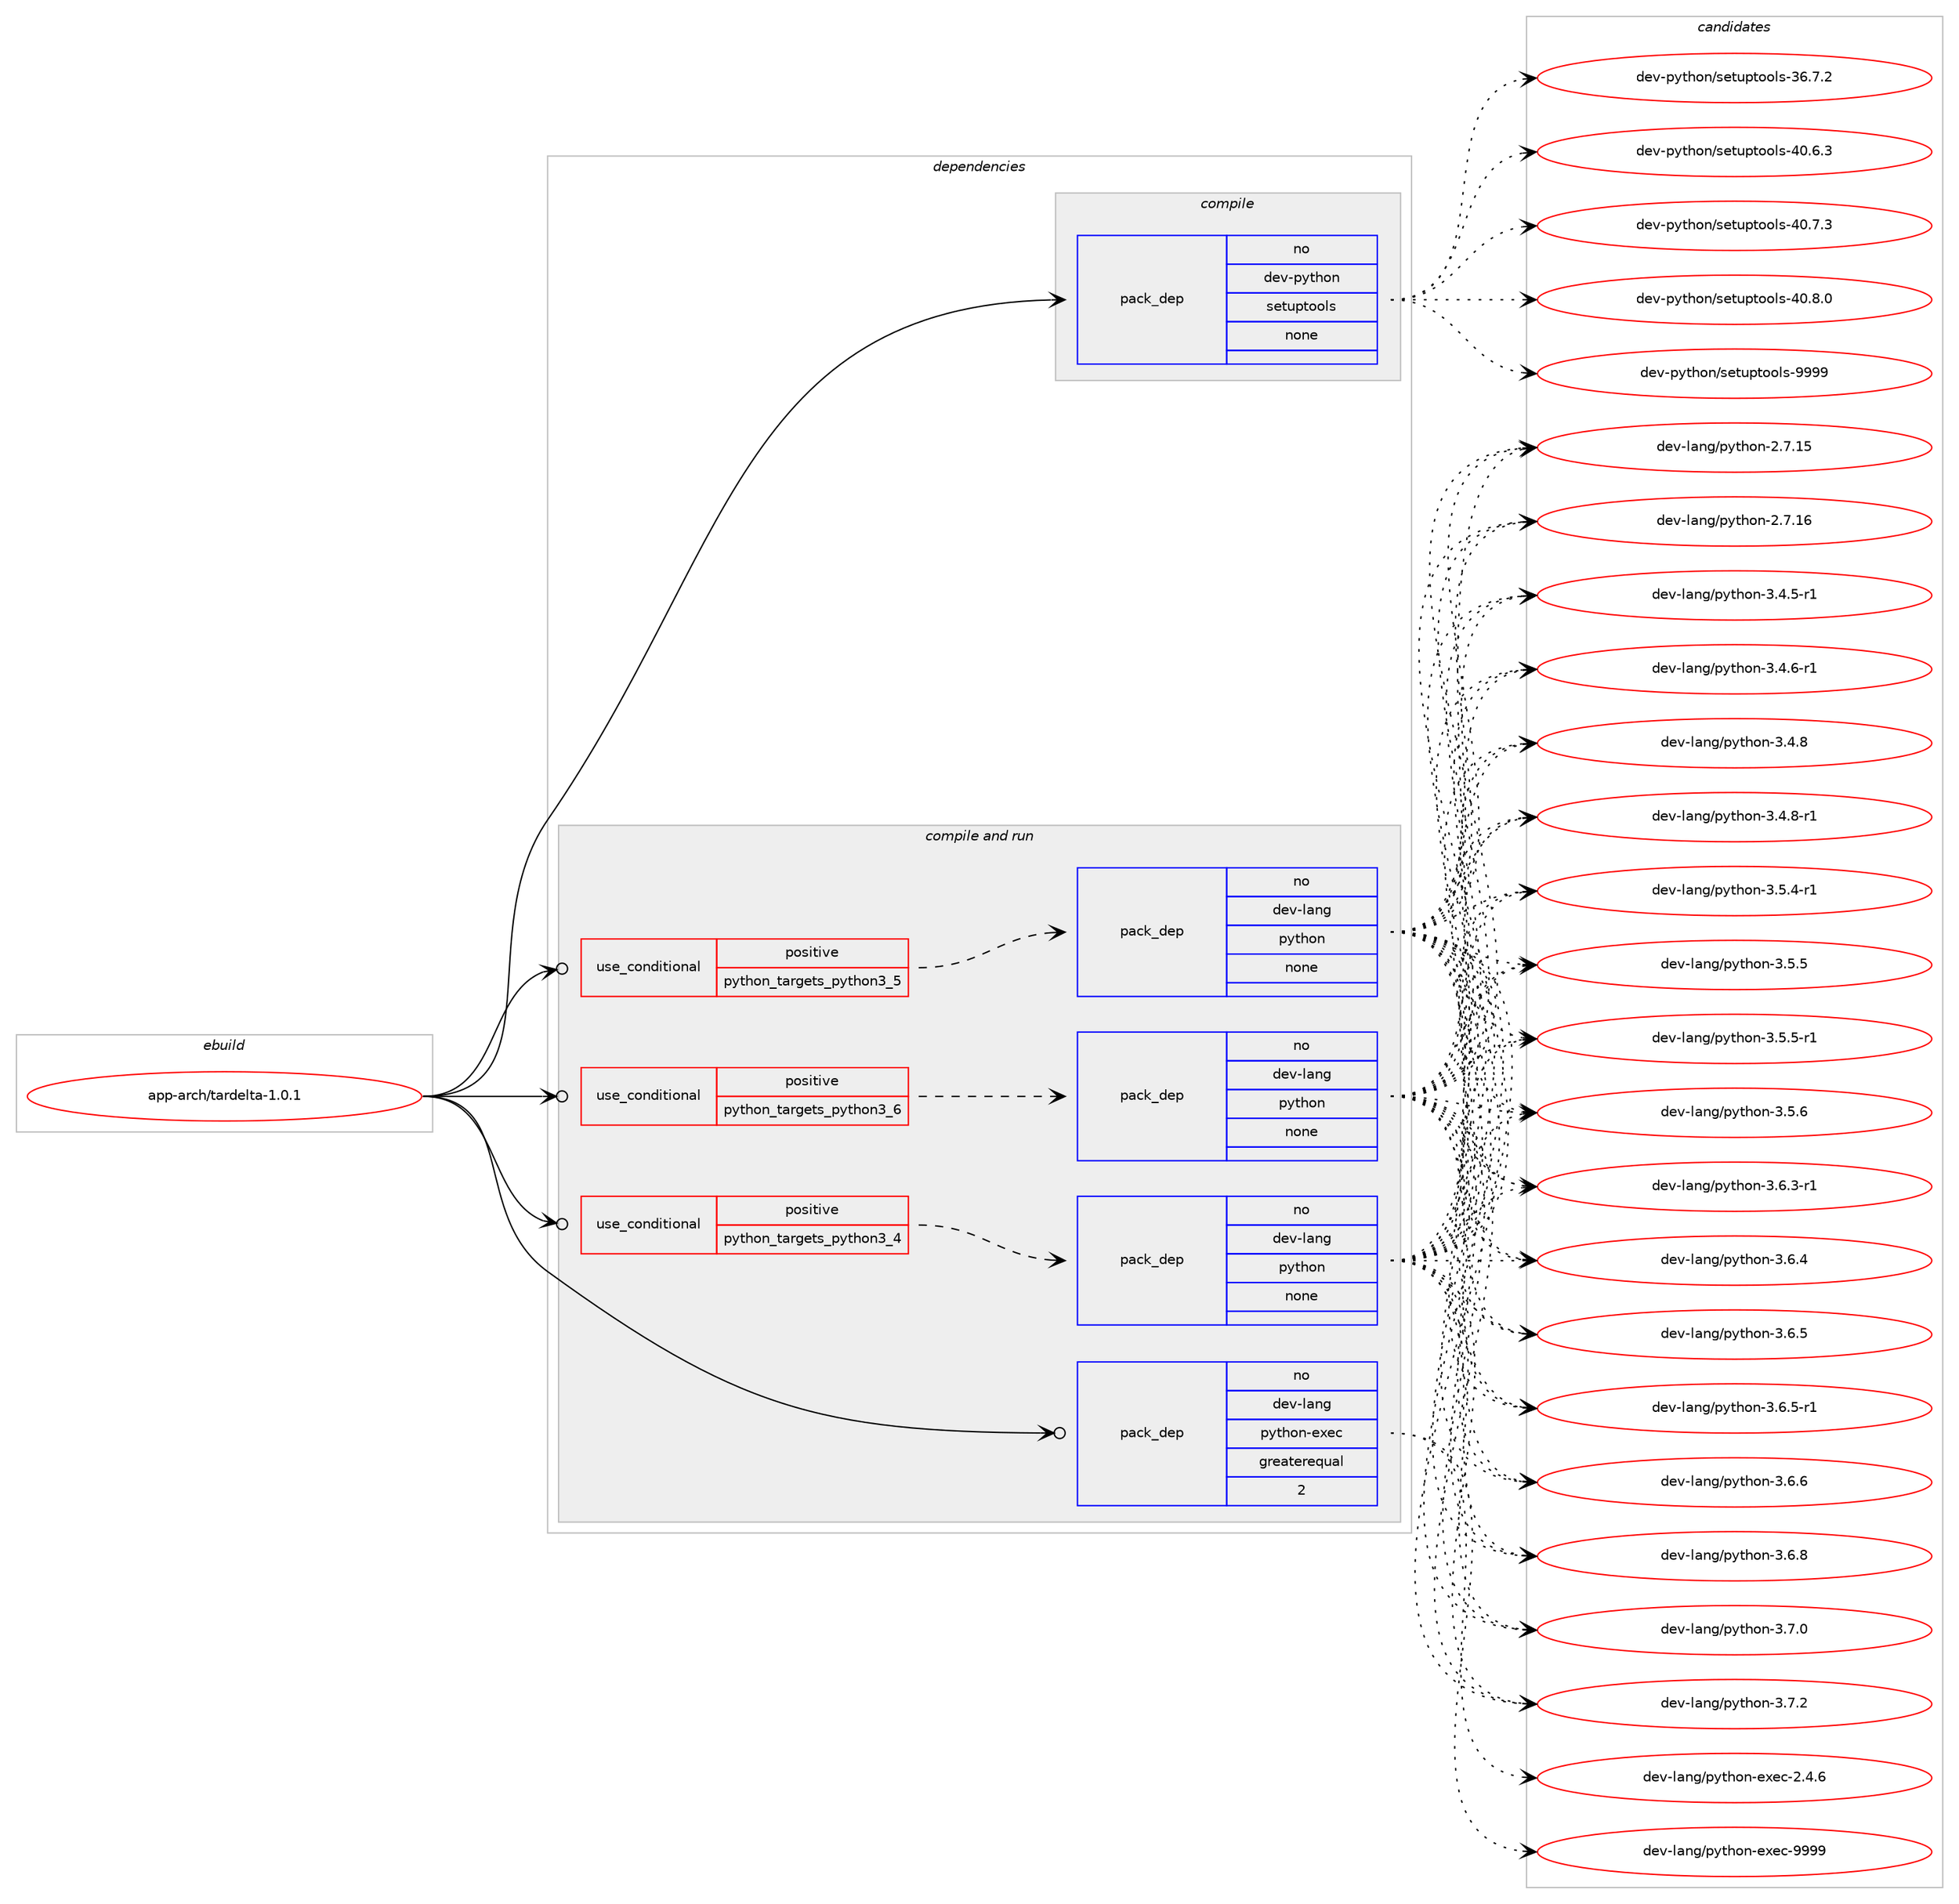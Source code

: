 digraph prolog {

# *************
# Graph options
# *************

newrank=true;
concentrate=true;
compound=true;
graph [rankdir=LR,fontname=Helvetica,fontsize=10,ranksep=1.5];#, ranksep=2.5, nodesep=0.2];
edge  [arrowhead=vee];
node  [fontname=Helvetica,fontsize=10];

# **********
# The ebuild
# **********

subgraph cluster_leftcol {
color=gray;
rank=same;
label=<<i>ebuild</i>>;
id [label="app-arch/tardelta-1.0.1", color=red, width=4, href="../app-arch/tardelta-1.0.1.svg"];
}

# ****************
# The dependencies
# ****************

subgraph cluster_midcol {
color=gray;
label=<<i>dependencies</i>>;
subgraph cluster_compile {
fillcolor="#eeeeee";
style=filled;
label=<<i>compile</i>>;
subgraph pack905321 {
dependency1271743 [label=<<TABLE BORDER="0" CELLBORDER="1" CELLSPACING="0" CELLPADDING="4" WIDTH="220"><TR><TD ROWSPAN="6" CELLPADDING="30">pack_dep</TD></TR><TR><TD WIDTH="110">no</TD></TR><TR><TD>dev-python</TD></TR><TR><TD>setuptools</TD></TR><TR><TD>none</TD></TR><TR><TD></TD></TR></TABLE>>, shape=none, color=blue];
}
id:e -> dependency1271743:w [weight=20,style="solid",arrowhead="vee"];
}
subgraph cluster_compileandrun {
fillcolor="#eeeeee";
style=filled;
label=<<i>compile and run</i>>;
subgraph cond346686 {
dependency1271744 [label=<<TABLE BORDER="0" CELLBORDER="1" CELLSPACING="0" CELLPADDING="4"><TR><TD ROWSPAN="3" CELLPADDING="10">use_conditional</TD></TR><TR><TD>positive</TD></TR><TR><TD>python_targets_python3_4</TD></TR></TABLE>>, shape=none, color=red];
subgraph pack905322 {
dependency1271745 [label=<<TABLE BORDER="0" CELLBORDER="1" CELLSPACING="0" CELLPADDING="4" WIDTH="220"><TR><TD ROWSPAN="6" CELLPADDING="30">pack_dep</TD></TR><TR><TD WIDTH="110">no</TD></TR><TR><TD>dev-lang</TD></TR><TR><TD>python</TD></TR><TR><TD>none</TD></TR><TR><TD></TD></TR></TABLE>>, shape=none, color=blue];
}
dependency1271744:e -> dependency1271745:w [weight=20,style="dashed",arrowhead="vee"];
}
id:e -> dependency1271744:w [weight=20,style="solid",arrowhead="odotvee"];
subgraph cond346687 {
dependency1271746 [label=<<TABLE BORDER="0" CELLBORDER="1" CELLSPACING="0" CELLPADDING="4"><TR><TD ROWSPAN="3" CELLPADDING="10">use_conditional</TD></TR><TR><TD>positive</TD></TR><TR><TD>python_targets_python3_5</TD></TR></TABLE>>, shape=none, color=red];
subgraph pack905323 {
dependency1271747 [label=<<TABLE BORDER="0" CELLBORDER="1" CELLSPACING="0" CELLPADDING="4" WIDTH="220"><TR><TD ROWSPAN="6" CELLPADDING="30">pack_dep</TD></TR><TR><TD WIDTH="110">no</TD></TR><TR><TD>dev-lang</TD></TR><TR><TD>python</TD></TR><TR><TD>none</TD></TR><TR><TD></TD></TR></TABLE>>, shape=none, color=blue];
}
dependency1271746:e -> dependency1271747:w [weight=20,style="dashed",arrowhead="vee"];
}
id:e -> dependency1271746:w [weight=20,style="solid",arrowhead="odotvee"];
subgraph cond346688 {
dependency1271748 [label=<<TABLE BORDER="0" CELLBORDER="1" CELLSPACING="0" CELLPADDING="4"><TR><TD ROWSPAN="3" CELLPADDING="10">use_conditional</TD></TR><TR><TD>positive</TD></TR><TR><TD>python_targets_python3_6</TD></TR></TABLE>>, shape=none, color=red];
subgraph pack905324 {
dependency1271749 [label=<<TABLE BORDER="0" CELLBORDER="1" CELLSPACING="0" CELLPADDING="4" WIDTH="220"><TR><TD ROWSPAN="6" CELLPADDING="30">pack_dep</TD></TR><TR><TD WIDTH="110">no</TD></TR><TR><TD>dev-lang</TD></TR><TR><TD>python</TD></TR><TR><TD>none</TD></TR><TR><TD></TD></TR></TABLE>>, shape=none, color=blue];
}
dependency1271748:e -> dependency1271749:w [weight=20,style="dashed",arrowhead="vee"];
}
id:e -> dependency1271748:w [weight=20,style="solid",arrowhead="odotvee"];
subgraph pack905325 {
dependency1271750 [label=<<TABLE BORDER="0" CELLBORDER="1" CELLSPACING="0" CELLPADDING="4" WIDTH="220"><TR><TD ROWSPAN="6" CELLPADDING="30">pack_dep</TD></TR><TR><TD WIDTH="110">no</TD></TR><TR><TD>dev-lang</TD></TR><TR><TD>python-exec</TD></TR><TR><TD>greaterequal</TD></TR><TR><TD>2</TD></TR></TABLE>>, shape=none, color=blue];
}
id:e -> dependency1271750:w [weight=20,style="solid",arrowhead="odotvee"];
}
subgraph cluster_run {
fillcolor="#eeeeee";
style=filled;
label=<<i>run</i>>;
}
}

# **************
# The candidates
# **************

subgraph cluster_choices {
rank=same;
color=gray;
label=<<i>candidates</i>>;

subgraph choice905321 {
color=black;
nodesep=1;
choice100101118451121211161041111104711510111611711211611111110811545515446554650 [label="dev-python/setuptools-36.7.2", color=red, width=4,href="../dev-python/setuptools-36.7.2.svg"];
choice100101118451121211161041111104711510111611711211611111110811545524846544651 [label="dev-python/setuptools-40.6.3", color=red, width=4,href="../dev-python/setuptools-40.6.3.svg"];
choice100101118451121211161041111104711510111611711211611111110811545524846554651 [label="dev-python/setuptools-40.7.3", color=red, width=4,href="../dev-python/setuptools-40.7.3.svg"];
choice100101118451121211161041111104711510111611711211611111110811545524846564648 [label="dev-python/setuptools-40.8.0", color=red, width=4,href="../dev-python/setuptools-40.8.0.svg"];
choice10010111845112121116104111110471151011161171121161111111081154557575757 [label="dev-python/setuptools-9999", color=red, width=4,href="../dev-python/setuptools-9999.svg"];
dependency1271743:e -> choice100101118451121211161041111104711510111611711211611111110811545515446554650:w [style=dotted,weight="100"];
dependency1271743:e -> choice100101118451121211161041111104711510111611711211611111110811545524846544651:w [style=dotted,weight="100"];
dependency1271743:e -> choice100101118451121211161041111104711510111611711211611111110811545524846554651:w [style=dotted,weight="100"];
dependency1271743:e -> choice100101118451121211161041111104711510111611711211611111110811545524846564648:w [style=dotted,weight="100"];
dependency1271743:e -> choice10010111845112121116104111110471151011161171121161111111081154557575757:w [style=dotted,weight="100"];
}
subgraph choice905322 {
color=black;
nodesep=1;
choice10010111845108971101034711212111610411111045504655464953 [label="dev-lang/python-2.7.15", color=red, width=4,href="../dev-lang/python-2.7.15.svg"];
choice10010111845108971101034711212111610411111045504655464954 [label="dev-lang/python-2.7.16", color=red, width=4,href="../dev-lang/python-2.7.16.svg"];
choice1001011184510897110103471121211161041111104551465246534511449 [label="dev-lang/python-3.4.5-r1", color=red, width=4,href="../dev-lang/python-3.4.5-r1.svg"];
choice1001011184510897110103471121211161041111104551465246544511449 [label="dev-lang/python-3.4.6-r1", color=red, width=4,href="../dev-lang/python-3.4.6-r1.svg"];
choice100101118451089711010347112121116104111110455146524656 [label="dev-lang/python-3.4.8", color=red, width=4,href="../dev-lang/python-3.4.8.svg"];
choice1001011184510897110103471121211161041111104551465246564511449 [label="dev-lang/python-3.4.8-r1", color=red, width=4,href="../dev-lang/python-3.4.8-r1.svg"];
choice1001011184510897110103471121211161041111104551465346524511449 [label="dev-lang/python-3.5.4-r1", color=red, width=4,href="../dev-lang/python-3.5.4-r1.svg"];
choice100101118451089711010347112121116104111110455146534653 [label="dev-lang/python-3.5.5", color=red, width=4,href="../dev-lang/python-3.5.5.svg"];
choice1001011184510897110103471121211161041111104551465346534511449 [label="dev-lang/python-3.5.5-r1", color=red, width=4,href="../dev-lang/python-3.5.5-r1.svg"];
choice100101118451089711010347112121116104111110455146534654 [label="dev-lang/python-3.5.6", color=red, width=4,href="../dev-lang/python-3.5.6.svg"];
choice1001011184510897110103471121211161041111104551465446514511449 [label="dev-lang/python-3.6.3-r1", color=red, width=4,href="../dev-lang/python-3.6.3-r1.svg"];
choice100101118451089711010347112121116104111110455146544652 [label="dev-lang/python-3.6.4", color=red, width=4,href="../dev-lang/python-3.6.4.svg"];
choice100101118451089711010347112121116104111110455146544653 [label="dev-lang/python-3.6.5", color=red, width=4,href="../dev-lang/python-3.6.5.svg"];
choice1001011184510897110103471121211161041111104551465446534511449 [label="dev-lang/python-3.6.5-r1", color=red, width=4,href="../dev-lang/python-3.6.5-r1.svg"];
choice100101118451089711010347112121116104111110455146544654 [label="dev-lang/python-3.6.6", color=red, width=4,href="../dev-lang/python-3.6.6.svg"];
choice100101118451089711010347112121116104111110455146544656 [label="dev-lang/python-3.6.8", color=red, width=4,href="../dev-lang/python-3.6.8.svg"];
choice100101118451089711010347112121116104111110455146554648 [label="dev-lang/python-3.7.0", color=red, width=4,href="../dev-lang/python-3.7.0.svg"];
choice100101118451089711010347112121116104111110455146554650 [label="dev-lang/python-3.7.2", color=red, width=4,href="../dev-lang/python-3.7.2.svg"];
dependency1271745:e -> choice10010111845108971101034711212111610411111045504655464953:w [style=dotted,weight="100"];
dependency1271745:e -> choice10010111845108971101034711212111610411111045504655464954:w [style=dotted,weight="100"];
dependency1271745:e -> choice1001011184510897110103471121211161041111104551465246534511449:w [style=dotted,weight="100"];
dependency1271745:e -> choice1001011184510897110103471121211161041111104551465246544511449:w [style=dotted,weight="100"];
dependency1271745:e -> choice100101118451089711010347112121116104111110455146524656:w [style=dotted,weight="100"];
dependency1271745:e -> choice1001011184510897110103471121211161041111104551465246564511449:w [style=dotted,weight="100"];
dependency1271745:e -> choice1001011184510897110103471121211161041111104551465346524511449:w [style=dotted,weight="100"];
dependency1271745:e -> choice100101118451089711010347112121116104111110455146534653:w [style=dotted,weight="100"];
dependency1271745:e -> choice1001011184510897110103471121211161041111104551465346534511449:w [style=dotted,weight="100"];
dependency1271745:e -> choice100101118451089711010347112121116104111110455146534654:w [style=dotted,weight="100"];
dependency1271745:e -> choice1001011184510897110103471121211161041111104551465446514511449:w [style=dotted,weight="100"];
dependency1271745:e -> choice100101118451089711010347112121116104111110455146544652:w [style=dotted,weight="100"];
dependency1271745:e -> choice100101118451089711010347112121116104111110455146544653:w [style=dotted,weight="100"];
dependency1271745:e -> choice1001011184510897110103471121211161041111104551465446534511449:w [style=dotted,weight="100"];
dependency1271745:e -> choice100101118451089711010347112121116104111110455146544654:w [style=dotted,weight="100"];
dependency1271745:e -> choice100101118451089711010347112121116104111110455146544656:w [style=dotted,weight="100"];
dependency1271745:e -> choice100101118451089711010347112121116104111110455146554648:w [style=dotted,weight="100"];
dependency1271745:e -> choice100101118451089711010347112121116104111110455146554650:w [style=dotted,weight="100"];
}
subgraph choice905323 {
color=black;
nodesep=1;
choice10010111845108971101034711212111610411111045504655464953 [label="dev-lang/python-2.7.15", color=red, width=4,href="../dev-lang/python-2.7.15.svg"];
choice10010111845108971101034711212111610411111045504655464954 [label="dev-lang/python-2.7.16", color=red, width=4,href="../dev-lang/python-2.7.16.svg"];
choice1001011184510897110103471121211161041111104551465246534511449 [label="dev-lang/python-3.4.5-r1", color=red, width=4,href="../dev-lang/python-3.4.5-r1.svg"];
choice1001011184510897110103471121211161041111104551465246544511449 [label="dev-lang/python-3.4.6-r1", color=red, width=4,href="../dev-lang/python-3.4.6-r1.svg"];
choice100101118451089711010347112121116104111110455146524656 [label="dev-lang/python-3.4.8", color=red, width=4,href="../dev-lang/python-3.4.8.svg"];
choice1001011184510897110103471121211161041111104551465246564511449 [label="dev-lang/python-3.4.8-r1", color=red, width=4,href="../dev-lang/python-3.4.8-r1.svg"];
choice1001011184510897110103471121211161041111104551465346524511449 [label="dev-lang/python-3.5.4-r1", color=red, width=4,href="../dev-lang/python-3.5.4-r1.svg"];
choice100101118451089711010347112121116104111110455146534653 [label="dev-lang/python-3.5.5", color=red, width=4,href="../dev-lang/python-3.5.5.svg"];
choice1001011184510897110103471121211161041111104551465346534511449 [label="dev-lang/python-3.5.5-r1", color=red, width=4,href="../dev-lang/python-3.5.5-r1.svg"];
choice100101118451089711010347112121116104111110455146534654 [label="dev-lang/python-3.5.6", color=red, width=4,href="../dev-lang/python-3.5.6.svg"];
choice1001011184510897110103471121211161041111104551465446514511449 [label="dev-lang/python-3.6.3-r1", color=red, width=4,href="../dev-lang/python-3.6.3-r1.svg"];
choice100101118451089711010347112121116104111110455146544652 [label="dev-lang/python-3.6.4", color=red, width=4,href="../dev-lang/python-3.6.4.svg"];
choice100101118451089711010347112121116104111110455146544653 [label="dev-lang/python-3.6.5", color=red, width=4,href="../dev-lang/python-3.6.5.svg"];
choice1001011184510897110103471121211161041111104551465446534511449 [label="dev-lang/python-3.6.5-r1", color=red, width=4,href="../dev-lang/python-3.6.5-r1.svg"];
choice100101118451089711010347112121116104111110455146544654 [label="dev-lang/python-3.6.6", color=red, width=4,href="../dev-lang/python-3.6.6.svg"];
choice100101118451089711010347112121116104111110455146544656 [label="dev-lang/python-3.6.8", color=red, width=4,href="../dev-lang/python-3.6.8.svg"];
choice100101118451089711010347112121116104111110455146554648 [label="dev-lang/python-3.7.0", color=red, width=4,href="../dev-lang/python-3.7.0.svg"];
choice100101118451089711010347112121116104111110455146554650 [label="dev-lang/python-3.7.2", color=red, width=4,href="../dev-lang/python-3.7.2.svg"];
dependency1271747:e -> choice10010111845108971101034711212111610411111045504655464953:w [style=dotted,weight="100"];
dependency1271747:e -> choice10010111845108971101034711212111610411111045504655464954:w [style=dotted,weight="100"];
dependency1271747:e -> choice1001011184510897110103471121211161041111104551465246534511449:w [style=dotted,weight="100"];
dependency1271747:e -> choice1001011184510897110103471121211161041111104551465246544511449:w [style=dotted,weight="100"];
dependency1271747:e -> choice100101118451089711010347112121116104111110455146524656:w [style=dotted,weight="100"];
dependency1271747:e -> choice1001011184510897110103471121211161041111104551465246564511449:w [style=dotted,weight="100"];
dependency1271747:e -> choice1001011184510897110103471121211161041111104551465346524511449:w [style=dotted,weight="100"];
dependency1271747:e -> choice100101118451089711010347112121116104111110455146534653:w [style=dotted,weight="100"];
dependency1271747:e -> choice1001011184510897110103471121211161041111104551465346534511449:w [style=dotted,weight="100"];
dependency1271747:e -> choice100101118451089711010347112121116104111110455146534654:w [style=dotted,weight="100"];
dependency1271747:e -> choice1001011184510897110103471121211161041111104551465446514511449:w [style=dotted,weight="100"];
dependency1271747:e -> choice100101118451089711010347112121116104111110455146544652:w [style=dotted,weight="100"];
dependency1271747:e -> choice100101118451089711010347112121116104111110455146544653:w [style=dotted,weight="100"];
dependency1271747:e -> choice1001011184510897110103471121211161041111104551465446534511449:w [style=dotted,weight="100"];
dependency1271747:e -> choice100101118451089711010347112121116104111110455146544654:w [style=dotted,weight="100"];
dependency1271747:e -> choice100101118451089711010347112121116104111110455146544656:w [style=dotted,weight="100"];
dependency1271747:e -> choice100101118451089711010347112121116104111110455146554648:w [style=dotted,weight="100"];
dependency1271747:e -> choice100101118451089711010347112121116104111110455146554650:w [style=dotted,weight="100"];
}
subgraph choice905324 {
color=black;
nodesep=1;
choice10010111845108971101034711212111610411111045504655464953 [label="dev-lang/python-2.7.15", color=red, width=4,href="../dev-lang/python-2.7.15.svg"];
choice10010111845108971101034711212111610411111045504655464954 [label="dev-lang/python-2.7.16", color=red, width=4,href="../dev-lang/python-2.7.16.svg"];
choice1001011184510897110103471121211161041111104551465246534511449 [label="dev-lang/python-3.4.5-r1", color=red, width=4,href="../dev-lang/python-3.4.5-r1.svg"];
choice1001011184510897110103471121211161041111104551465246544511449 [label="dev-lang/python-3.4.6-r1", color=red, width=4,href="../dev-lang/python-3.4.6-r1.svg"];
choice100101118451089711010347112121116104111110455146524656 [label="dev-lang/python-3.4.8", color=red, width=4,href="../dev-lang/python-3.4.8.svg"];
choice1001011184510897110103471121211161041111104551465246564511449 [label="dev-lang/python-3.4.8-r1", color=red, width=4,href="../dev-lang/python-3.4.8-r1.svg"];
choice1001011184510897110103471121211161041111104551465346524511449 [label="dev-lang/python-3.5.4-r1", color=red, width=4,href="../dev-lang/python-3.5.4-r1.svg"];
choice100101118451089711010347112121116104111110455146534653 [label="dev-lang/python-3.5.5", color=red, width=4,href="../dev-lang/python-3.5.5.svg"];
choice1001011184510897110103471121211161041111104551465346534511449 [label="dev-lang/python-3.5.5-r1", color=red, width=4,href="../dev-lang/python-3.5.5-r1.svg"];
choice100101118451089711010347112121116104111110455146534654 [label="dev-lang/python-3.5.6", color=red, width=4,href="../dev-lang/python-3.5.6.svg"];
choice1001011184510897110103471121211161041111104551465446514511449 [label="dev-lang/python-3.6.3-r1", color=red, width=4,href="../dev-lang/python-3.6.3-r1.svg"];
choice100101118451089711010347112121116104111110455146544652 [label="dev-lang/python-3.6.4", color=red, width=4,href="../dev-lang/python-3.6.4.svg"];
choice100101118451089711010347112121116104111110455146544653 [label="dev-lang/python-3.6.5", color=red, width=4,href="../dev-lang/python-3.6.5.svg"];
choice1001011184510897110103471121211161041111104551465446534511449 [label="dev-lang/python-3.6.5-r1", color=red, width=4,href="../dev-lang/python-3.6.5-r1.svg"];
choice100101118451089711010347112121116104111110455146544654 [label="dev-lang/python-3.6.6", color=red, width=4,href="../dev-lang/python-3.6.6.svg"];
choice100101118451089711010347112121116104111110455146544656 [label="dev-lang/python-3.6.8", color=red, width=4,href="../dev-lang/python-3.6.8.svg"];
choice100101118451089711010347112121116104111110455146554648 [label="dev-lang/python-3.7.0", color=red, width=4,href="../dev-lang/python-3.7.0.svg"];
choice100101118451089711010347112121116104111110455146554650 [label="dev-lang/python-3.7.2", color=red, width=4,href="../dev-lang/python-3.7.2.svg"];
dependency1271749:e -> choice10010111845108971101034711212111610411111045504655464953:w [style=dotted,weight="100"];
dependency1271749:e -> choice10010111845108971101034711212111610411111045504655464954:w [style=dotted,weight="100"];
dependency1271749:e -> choice1001011184510897110103471121211161041111104551465246534511449:w [style=dotted,weight="100"];
dependency1271749:e -> choice1001011184510897110103471121211161041111104551465246544511449:w [style=dotted,weight="100"];
dependency1271749:e -> choice100101118451089711010347112121116104111110455146524656:w [style=dotted,weight="100"];
dependency1271749:e -> choice1001011184510897110103471121211161041111104551465246564511449:w [style=dotted,weight="100"];
dependency1271749:e -> choice1001011184510897110103471121211161041111104551465346524511449:w [style=dotted,weight="100"];
dependency1271749:e -> choice100101118451089711010347112121116104111110455146534653:w [style=dotted,weight="100"];
dependency1271749:e -> choice1001011184510897110103471121211161041111104551465346534511449:w [style=dotted,weight="100"];
dependency1271749:e -> choice100101118451089711010347112121116104111110455146534654:w [style=dotted,weight="100"];
dependency1271749:e -> choice1001011184510897110103471121211161041111104551465446514511449:w [style=dotted,weight="100"];
dependency1271749:e -> choice100101118451089711010347112121116104111110455146544652:w [style=dotted,weight="100"];
dependency1271749:e -> choice100101118451089711010347112121116104111110455146544653:w [style=dotted,weight="100"];
dependency1271749:e -> choice1001011184510897110103471121211161041111104551465446534511449:w [style=dotted,weight="100"];
dependency1271749:e -> choice100101118451089711010347112121116104111110455146544654:w [style=dotted,weight="100"];
dependency1271749:e -> choice100101118451089711010347112121116104111110455146544656:w [style=dotted,weight="100"];
dependency1271749:e -> choice100101118451089711010347112121116104111110455146554648:w [style=dotted,weight="100"];
dependency1271749:e -> choice100101118451089711010347112121116104111110455146554650:w [style=dotted,weight="100"];
}
subgraph choice905325 {
color=black;
nodesep=1;
choice1001011184510897110103471121211161041111104510112010199455046524654 [label="dev-lang/python-exec-2.4.6", color=red, width=4,href="../dev-lang/python-exec-2.4.6.svg"];
choice10010111845108971101034711212111610411111045101120101994557575757 [label="dev-lang/python-exec-9999", color=red, width=4,href="../dev-lang/python-exec-9999.svg"];
dependency1271750:e -> choice1001011184510897110103471121211161041111104510112010199455046524654:w [style=dotted,weight="100"];
dependency1271750:e -> choice10010111845108971101034711212111610411111045101120101994557575757:w [style=dotted,weight="100"];
}
}

}
